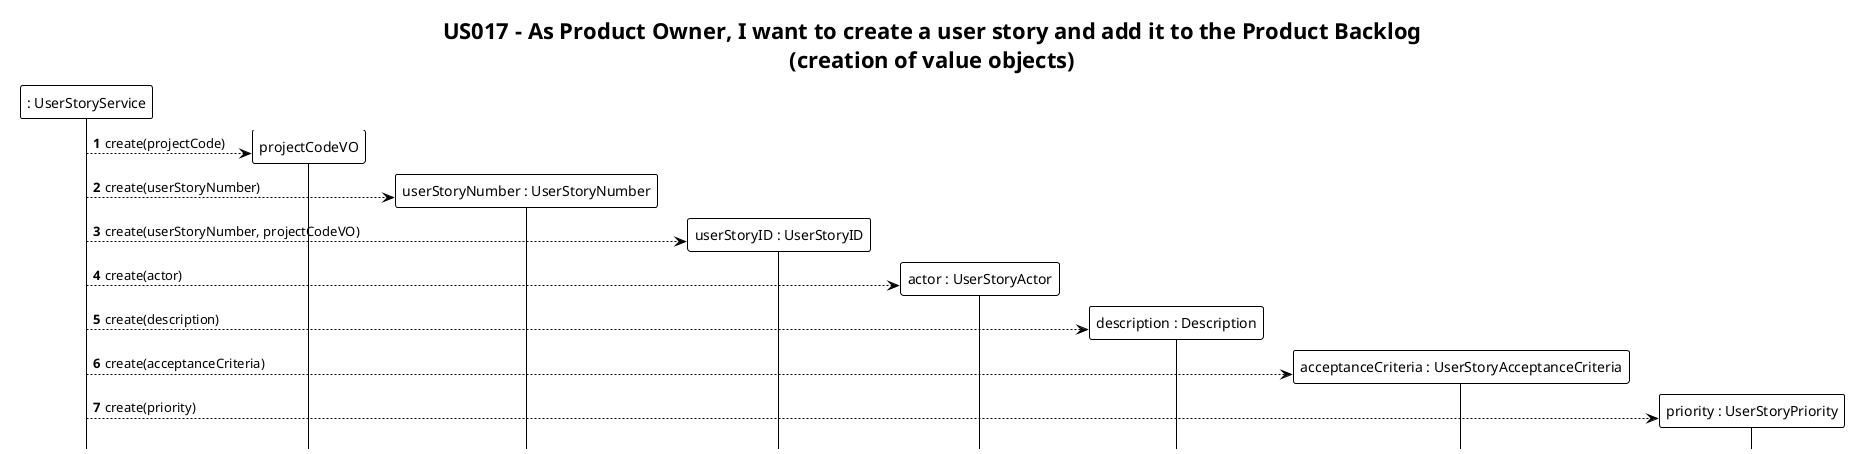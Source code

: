 @startuml
!theme plain
hide footbox
autonumber

skinparam sequence{
LifeLineBackgroundColor #FFBBBB
}

title US017 - As Product Owner, I want to create a user story and add it to the Product Backlog\n(creation of value objects)

participant ": UserStoryService" as service

service --> projectCodeVO **: create(projectCode)
service --> "userStoryNumber : UserStoryNumber" ** : create(userStoryNumber)
service --> "userStoryID : UserStoryID" ** : create(userStoryNumber, projectCodeVO)
service --> "actor : UserStoryActor" ** :create(actor)
service --> "description : Description" ** :create(description)
service --> "acceptanceCriteria : UserStoryAcceptanceCriteria" ** :create(acceptanceCriteria)
service --> "priority : UserStoryPriority" ** : create(priority)
@enduml